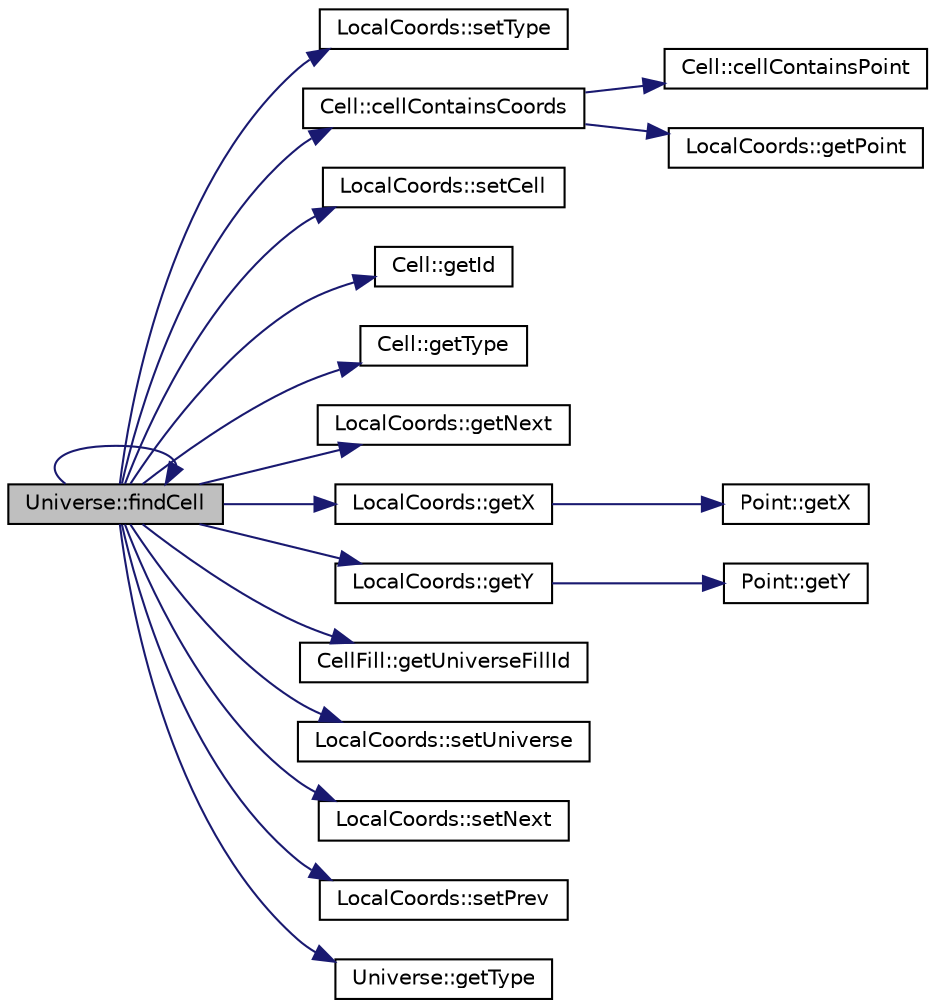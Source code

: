 digraph "Universe::findCell"
{
  edge [fontname="Helvetica",fontsize="10",labelfontname="Helvetica",labelfontsize="10"];
  node [fontname="Helvetica",fontsize="10",shape=record];
  rankdir="LR";
  Node1 [label="Universe::findCell",height=0.2,width=0.4,color="black", fillcolor="grey75", style="filled" fontcolor="black"];
  Node1 -> Node2 [color="midnightblue",fontsize="10",style="solid",fontname="Helvetica"];
  Node2 [label="LocalCoords::setType",height=0.2,width=0.4,color="black", fillcolor="white", style="filled",URL="$classLocalCoords.html#a5eb0104c614b60dee59177afbf5a1d09",tooltip="Set the type of LocalCoords (UNIV or LAT)."];
  Node1 -> Node3 [color="midnightblue",fontsize="10",style="solid",fontname="Helvetica"];
  Node3 [label="Cell::cellContainsCoords",height=0.2,width=0.4,color="black", fillcolor="white", style="filled",URL="$classCell.html#a89c95a180daff341176d78c5d573da53",tooltip="Determines whether a Point is contained inside a Cell."];
  Node3 -> Node4 [color="midnightblue",fontsize="10",style="solid",fontname="Helvetica"];
  Node4 [label="Cell::cellContainsPoint",height=0.2,width=0.4,color="black", fillcolor="white", style="filled",URL="$classCell.html#a7ccb9a3084719a36a170bed2cd48a593",tooltip="Determines whether a Point is contained inside a Cell."];
  Node3 -> Node5 [color="midnightblue",fontsize="10",style="solid",fontname="Helvetica"];
  Node5 [label="LocalCoords::getPoint",height=0.2,width=0.4,color="black", fillcolor="white", style="filled",URL="$classLocalCoords.html#aff39b0f4a6cd5de5347ab154000d349b",tooltip="Returns a pointer to the Point containing the coordinates for this LocalCoord."];
  Node1 -> Node6 [color="midnightblue",fontsize="10",style="solid",fontname="Helvetica"];
  Node6 [label="LocalCoords::setCell",height=0.2,width=0.4,color="black", fillcolor="white", style="filled",URL="$classLocalCoords.html#a459a5178aa8861a4d9504d7aea0d4a6a",tooltip="Set the ID of the Cell within which this LocalCoords resides."];
  Node1 -> Node7 [color="midnightblue",fontsize="10",style="solid",fontname="Helvetica"];
  Node7 [label="Cell::getId",height=0.2,width=0.4,color="black", fillcolor="white", style="filled",URL="$classCell.html#a39543fd6c83589e92363e461f3f50336",tooltip="Return the Cell&#39;s user-specified ID."];
  Node1 -> Node8 [color="midnightblue",fontsize="10",style="solid",fontname="Helvetica"];
  Node8 [label="Cell::getType",height=0.2,width=0.4,color="black", fillcolor="white", style="filled",URL="$classCell.html#af0421cc4cbb034947b2b7ec18c6df7d0",tooltip="Return the Cell type (FILL or MATERIAL)."];
  Node1 -> Node9 [color="midnightblue",fontsize="10",style="solid",fontname="Helvetica"];
  Node9 [label="LocalCoords::getNext",height=0.2,width=0.4,color="black", fillcolor="white", style="filled",URL="$classLocalCoords.html#a2072734614ca0d7b945fd20ed59f4594",tooltip="Return a pointer to the LocalCoord at the next lower nested Universe level if one exists..."];
  Node1 -> Node10 [color="midnightblue",fontsize="10",style="solid",fontname="Helvetica"];
  Node10 [label="LocalCoords::getX",height=0.2,width=0.4,color="black", fillcolor="white", style="filled",URL="$classLocalCoords.html#a9623e05ee2de4ace57a7595a154a3764",tooltip="Returns the x-coordinate for this LocalCoords location."];
  Node10 -> Node11 [color="midnightblue",fontsize="10",style="solid",fontname="Helvetica"];
  Node11 [label="Point::getX",height=0.2,width=0.4,color="black", fillcolor="white", style="filled",URL="$classPoint.html#af52a20a376f8f31e87658837565d3812",tooltip="Returns this Point&#39;s x-coordinate."];
  Node1 -> Node12 [color="midnightblue",fontsize="10",style="solid",fontname="Helvetica"];
  Node12 [label="LocalCoords::getY",height=0.2,width=0.4,color="black", fillcolor="white", style="filled",URL="$classLocalCoords.html#ac2ca0a99b00c2aa5784ff82fba2a3618",tooltip="Returns the y-coordinate for this LocalCoords location."];
  Node12 -> Node13 [color="midnightblue",fontsize="10",style="solid",fontname="Helvetica"];
  Node13 [label="Point::getY",height=0.2,width=0.4,color="black", fillcolor="white", style="filled",URL="$classPoint.html#aac5008459bf0e0053ce744a69187bae7",tooltip="Returns this Point&#39;s y-coordinate."];
  Node1 -> Node14 [color="midnightblue",fontsize="10",style="solid",fontname="Helvetica"];
  Node14 [label="CellFill::getUniverseFillId",height=0.2,width=0.4,color="black", fillcolor="white", style="filled",URL="$classCellFill.html#a232ce5ae20d99af538e1db21c7b5d290",tooltip="Return the ID of the Universe filling this Cell."];
  Node1 -> Node15 [color="midnightblue",fontsize="10",style="solid",fontname="Helvetica"];
  Node15 [label="LocalCoords::setUniverse",height=0.2,width=0.4,color="black", fillcolor="white", style="filled",URL="$classLocalCoords.html#ad514c86c5d7de44b1a08b400383710a1",tooltip="Set the ID of the Universe within which this LocalCoords resides."];
  Node1 -> Node16 [color="midnightblue",fontsize="10",style="solid",fontname="Helvetica"];
  Node16 [label="LocalCoords::setNext",height=0.2,width=0.4,color="black", fillcolor="white", style="filled",URL="$classLocalCoords.html#ad0d95a64372a6b60c4a7276350380c7c",tooltip="Sets the pointer to the LocalCoords on the next lower nested Universe level."];
  Node1 -> Node17 [color="midnightblue",fontsize="10",style="solid",fontname="Helvetica"];
  Node17 [label="LocalCoords::setPrev",height=0.2,width=0.4,color="black", fillcolor="white", style="filled",URL="$classLocalCoords.html#a433a17c4bfb3f491a16a6067e05067ae",tooltip="Sets the pointer to the LocalCoords on the next higher nested Universe level."];
  Node1 -> Node18 [color="midnightblue",fontsize="10",style="solid",fontname="Helvetica"];
  Node18 [label="Universe::getType",height=0.2,width=0.4,color="black", fillcolor="white", style="filled",URL="$classUniverse.html#a6cbde58618cfcec5f72780b2911ab97b",tooltip="Return the Universe type (SIMPLE or LATTICE)."];
  Node1 -> Node1 [color="midnightblue",fontsize="10",style="solid",fontname="Helvetica"];
}
